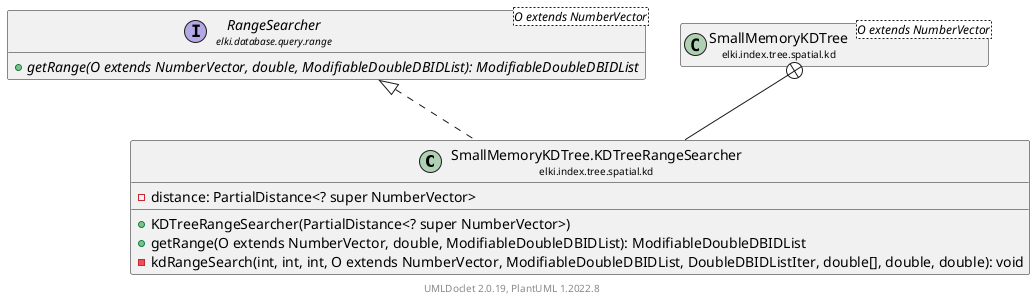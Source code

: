 @startuml
    remove .*\.(Instance|Par|Parameterizer|Factory)$
    set namespaceSeparator none
    hide empty fields
    hide empty methods

    class "<size:14>SmallMemoryKDTree.KDTreeRangeSearcher\n<size:10>elki.index.tree.spatial.kd" as elki.index.tree.spatial.kd.SmallMemoryKDTree.KDTreeRangeSearcher [[SmallMemoryKDTree.KDTreeRangeSearcher.html]] {
        -distance: PartialDistance<? super NumberVector>
        +KDTreeRangeSearcher(PartialDistance<? super NumberVector>)
        +getRange(O extends NumberVector, double, ModifiableDoubleDBIDList): ModifiableDoubleDBIDList
        -kdRangeSearch(int, int, int, O extends NumberVector, ModifiableDoubleDBIDList, DoubleDBIDListIter, double[], double, double): void
    }

    interface "<size:14>RangeSearcher\n<size:10>elki.database.query.range" as elki.database.query.range.RangeSearcher<O extends NumberVector> [[../../../../database/query/range/RangeSearcher.html]] {
        {abstract} +getRange(O extends NumberVector, double, ModifiableDoubleDBIDList): ModifiableDoubleDBIDList
    }
    class "<size:14>SmallMemoryKDTree\n<size:10>elki.index.tree.spatial.kd" as elki.index.tree.spatial.kd.SmallMemoryKDTree<O extends NumberVector> [[SmallMemoryKDTree.html]]

    elki.database.query.range.RangeSearcher <|.. elki.index.tree.spatial.kd.SmallMemoryKDTree.KDTreeRangeSearcher
    elki.index.tree.spatial.kd.SmallMemoryKDTree +-- elki.index.tree.spatial.kd.SmallMemoryKDTree.KDTreeRangeSearcher

    center footer UMLDoclet 2.0.19, PlantUML 1.2022.8
@enduml
